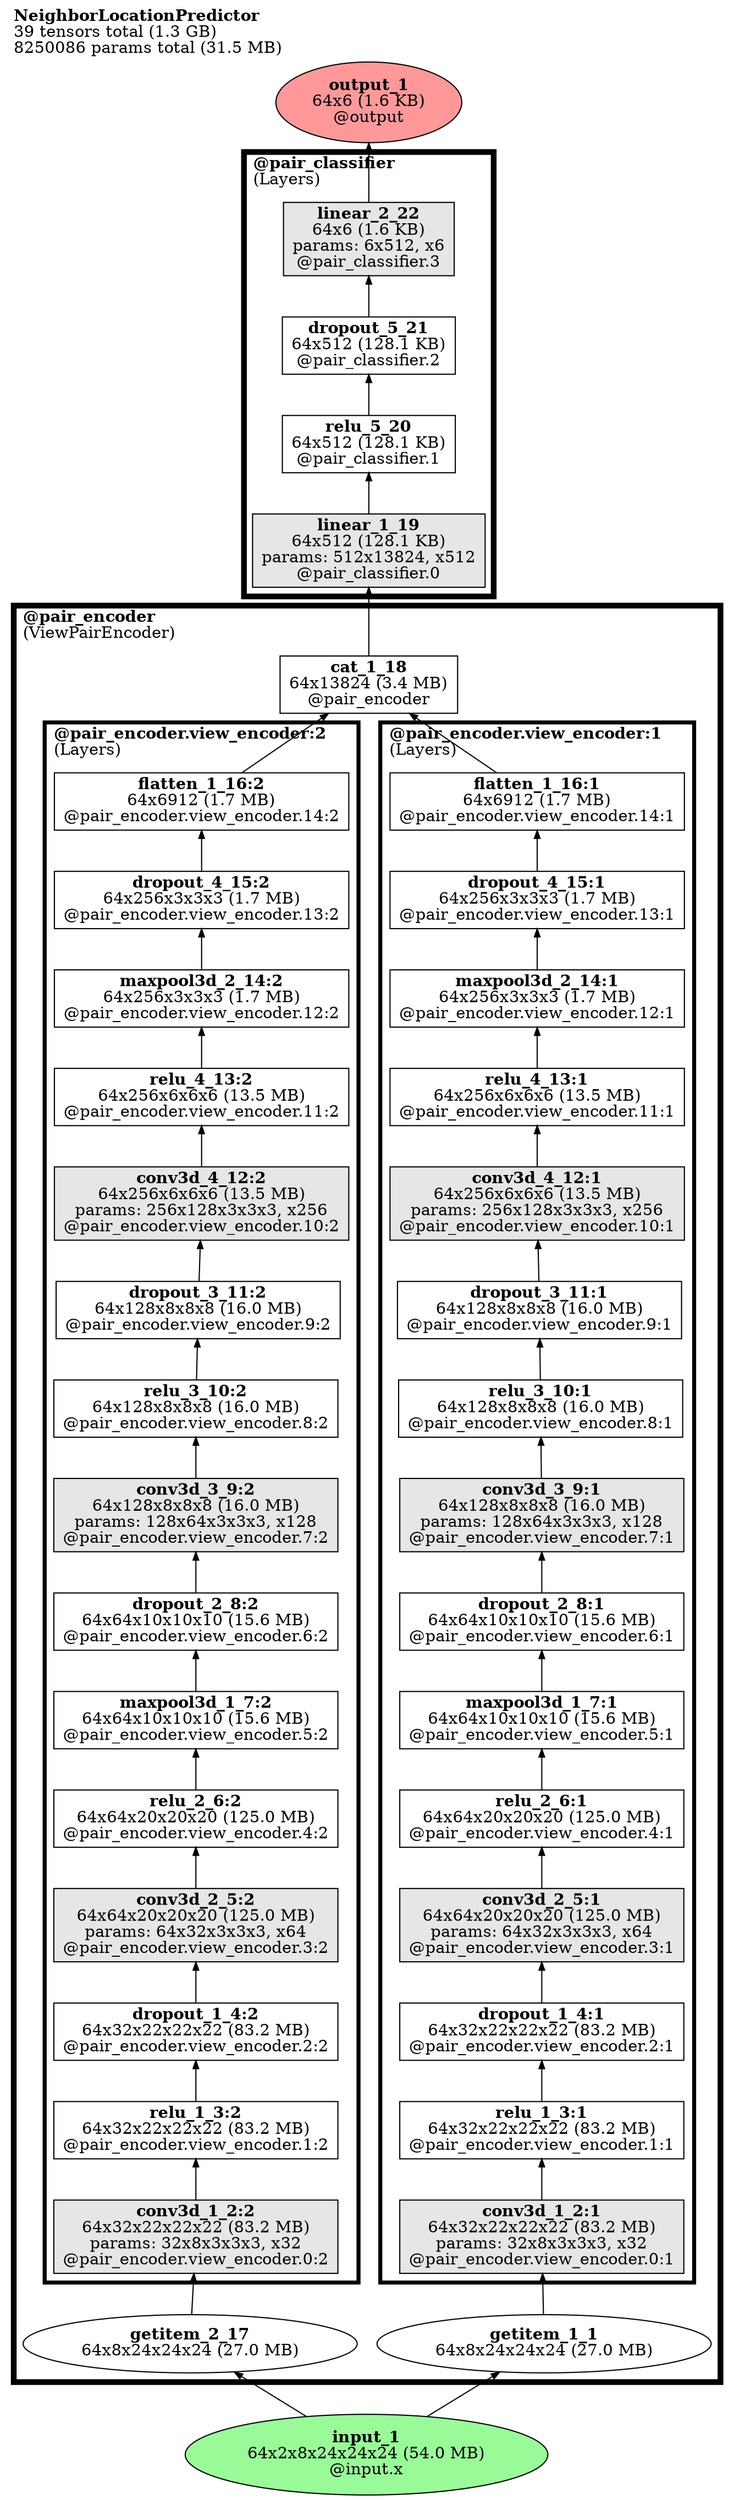 // Computational graph for the feedforward sweep
digraph NeighborLocationPredictor {
	graph [label=<<B>NeighborLocationPredictor</B><br align='left'/>39 tensors total (1.3 GB)<br align='left'/>8250086 params total (31.5 MB)<br align='left'/>> labeljust=left labelloc=t ordering=out rankdir=BT]
	node [ordering=out]
	input_1 [label=<<b>input_1</b><br/>64x2x8x24x24x24 (54.0 MB)<br/>@input.x> color=black fillcolor="#98FB98" fontcolor=black ordering=out shape=oval style="filled,solid"]
	input_1 -> getitem_1_1 [arrowsize=.7 color=black fontcolor=black labelfontsize=8 style=solid]
	input_1 -> getitem_2_17 [arrowsize=.7 color=black fontcolor=black labelfontsize=8 style=solid]
	getitem_1_1 [label=<<b>getitem_1_1</b><br/>64x8x24x24x24 (27.0 MB)> color=black fillcolor=white fontcolor=black ordering=out shape=oval style="filled,solid"]
	conv3d_1_2pass1 [label=<<b>conv3d_1_2:1</b><br/>64x32x22x22x22 (83.2 MB)<br/>params: 32x8x3x3x3, x32<br/>@pair_encoder.view_encoder.0:1> color=black fillcolor="#E6E6E6" fontcolor=black ordering=out shape=box style="filled,solid"]
	relu_1_3pass1 [label=<<b>relu_1_3:1</b><br/>64x32x22x22x22 (83.2 MB)<br/>@pair_encoder.view_encoder.1:1> color=black fillcolor=white fontcolor=black ordering=out shape=box style="filled,solid"]
	dropout_1_4pass1 [label=<<b>dropout_1_4:1</b><br/>64x32x22x22x22 (83.2 MB)<br/>@pair_encoder.view_encoder.2:1> color=black fillcolor=white fontcolor=black ordering=out shape=box style="filled,solid"]
	conv3d_2_5pass1 [label=<<b>conv3d_2_5:1</b><br/>64x64x20x20x20 (125.0 MB)<br/>params: 64x32x3x3x3, x64<br/>@pair_encoder.view_encoder.3:1> color=black fillcolor="#E6E6E6" fontcolor=black ordering=out shape=box style="filled,solid"]
	relu_2_6pass1 [label=<<b>relu_2_6:1</b><br/>64x64x20x20x20 (125.0 MB)<br/>@pair_encoder.view_encoder.4:1> color=black fillcolor=white fontcolor=black ordering=out shape=box style="filled,solid"]
	maxpool3d_1_7pass1 [label=<<b>maxpool3d_1_7:1</b><br/>64x64x10x10x10 (15.6 MB)<br/>@pair_encoder.view_encoder.5:1> color=black fillcolor=white fontcolor=black ordering=out shape=box style="filled,solid"]
	dropout_2_8pass1 [label=<<b>dropout_2_8:1</b><br/>64x64x10x10x10 (15.6 MB)<br/>@pair_encoder.view_encoder.6:1> color=black fillcolor=white fontcolor=black ordering=out shape=box style="filled,solid"]
	conv3d_3_9pass1 [label=<<b>conv3d_3_9:1</b><br/>64x128x8x8x8 (16.0 MB)<br/>params: 128x64x3x3x3, x128<br/>@pair_encoder.view_encoder.7:1> color=black fillcolor="#E6E6E6" fontcolor=black ordering=out shape=box style="filled,solid"]
	relu_3_10pass1 [label=<<b>relu_3_10:1</b><br/>64x128x8x8x8 (16.0 MB)<br/>@pair_encoder.view_encoder.8:1> color=black fillcolor=white fontcolor=black ordering=out shape=box style="filled,solid"]
	dropout_3_11pass1 [label=<<b>dropout_3_11:1</b><br/>64x128x8x8x8 (16.0 MB)<br/>@pair_encoder.view_encoder.9:1> color=black fillcolor=white fontcolor=black ordering=out shape=box style="filled,solid"]
	conv3d_4_12pass1 [label=<<b>conv3d_4_12:1</b><br/>64x256x6x6x6 (13.5 MB)<br/>params: 256x128x3x3x3, x256<br/>@pair_encoder.view_encoder.10:1> color=black fillcolor="#E6E6E6" fontcolor=black ordering=out shape=box style="filled,solid"]
	relu_4_13pass1 [label=<<b>relu_4_13:1</b><br/>64x256x6x6x6 (13.5 MB)<br/>@pair_encoder.view_encoder.11:1> color=black fillcolor=white fontcolor=black ordering=out shape=box style="filled,solid"]
	maxpool3d_2_14pass1 [label=<<b>maxpool3d_2_14:1</b><br/>64x256x3x3x3 (1.7 MB)<br/>@pair_encoder.view_encoder.12:1> color=black fillcolor=white fontcolor=black ordering=out shape=box style="filled,solid"]
	dropout_4_15pass1 [label=<<b>dropout_4_15:1</b><br/>64x256x3x3x3 (1.7 MB)<br/>@pair_encoder.view_encoder.13:1> color=black fillcolor=white fontcolor=black ordering=out shape=box style="filled,solid"]
	flatten_1_16pass1 [label=<<b>flatten_1_16:1</b><br/>64x6912 (1.7 MB)<br/>@pair_encoder.view_encoder.14:1> color=black fillcolor=white fontcolor=black ordering=out shape=box style="filled,solid"]
	getitem_2_17 [label=<<b>getitem_2_17</b><br/>64x8x24x24x24 (27.0 MB)> color=black fillcolor=white fontcolor=black ordering=out shape=oval style="filled,solid"]
	conv3d_1_2pass2 [label=<<b>conv3d_1_2:2</b><br/>64x32x22x22x22 (83.2 MB)<br/>params: 32x8x3x3x3, x32<br/>@pair_encoder.view_encoder.0:2> color=black fillcolor="#E6E6E6" fontcolor=black ordering=out shape=box style="filled,solid"]
	relu_1_3pass2 [label=<<b>relu_1_3:2</b><br/>64x32x22x22x22 (83.2 MB)<br/>@pair_encoder.view_encoder.1:2> color=black fillcolor=white fontcolor=black ordering=out shape=box style="filled,solid"]
	dropout_1_4pass2 [label=<<b>dropout_1_4:2</b><br/>64x32x22x22x22 (83.2 MB)<br/>@pair_encoder.view_encoder.2:2> color=black fillcolor=white fontcolor=black ordering=out shape=box style="filled,solid"]
	conv3d_2_5pass2 [label=<<b>conv3d_2_5:2</b><br/>64x64x20x20x20 (125.0 MB)<br/>params: 64x32x3x3x3, x64<br/>@pair_encoder.view_encoder.3:2> color=black fillcolor="#E6E6E6" fontcolor=black ordering=out shape=box style="filled,solid"]
	relu_2_6pass2 [label=<<b>relu_2_6:2</b><br/>64x64x20x20x20 (125.0 MB)<br/>@pair_encoder.view_encoder.4:2> color=black fillcolor=white fontcolor=black ordering=out shape=box style="filled,solid"]
	maxpool3d_1_7pass2 [label=<<b>maxpool3d_1_7:2</b><br/>64x64x10x10x10 (15.6 MB)<br/>@pair_encoder.view_encoder.5:2> color=black fillcolor=white fontcolor=black ordering=out shape=box style="filled,solid"]
	dropout_2_8pass2 [label=<<b>dropout_2_8:2</b><br/>64x64x10x10x10 (15.6 MB)<br/>@pair_encoder.view_encoder.6:2> color=black fillcolor=white fontcolor=black ordering=out shape=box style="filled,solid"]
	conv3d_3_9pass2 [label=<<b>conv3d_3_9:2</b><br/>64x128x8x8x8 (16.0 MB)<br/>params: 128x64x3x3x3, x128<br/>@pair_encoder.view_encoder.7:2> color=black fillcolor="#E6E6E6" fontcolor=black ordering=out shape=box style="filled,solid"]
	relu_3_10pass2 [label=<<b>relu_3_10:2</b><br/>64x128x8x8x8 (16.0 MB)<br/>@pair_encoder.view_encoder.8:2> color=black fillcolor=white fontcolor=black ordering=out shape=box style="filled,solid"]
	dropout_3_11pass2 [label=<<b>dropout_3_11:2</b><br/>64x128x8x8x8 (16.0 MB)<br/>@pair_encoder.view_encoder.9:2> color=black fillcolor=white fontcolor=black ordering=out shape=box style="filled,solid"]
	conv3d_4_12pass2 [label=<<b>conv3d_4_12:2</b><br/>64x256x6x6x6 (13.5 MB)<br/>params: 256x128x3x3x3, x256<br/>@pair_encoder.view_encoder.10:2> color=black fillcolor="#E6E6E6" fontcolor=black ordering=out shape=box style="filled,solid"]
	relu_4_13pass2 [label=<<b>relu_4_13:2</b><br/>64x256x6x6x6 (13.5 MB)<br/>@pair_encoder.view_encoder.11:2> color=black fillcolor=white fontcolor=black ordering=out shape=box style="filled,solid"]
	maxpool3d_2_14pass2 [label=<<b>maxpool3d_2_14:2</b><br/>64x256x3x3x3 (1.7 MB)<br/>@pair_encoder.view_encoder.12:2> color=black fillcolor=white fontcolor=black ordering=out shape=box style="filled,solid"]
	dropout_4_15pass2 [label=<<b>dropout_4_15:2</b><br/>64x256x3x3x3 (1.7 MB)<br/>@pair_encoder.view_encoder.13:2> color=black fillcolor=white fontcolor=black ordering=out shape=box style="filled,solid"]
	flatten_1_16pass2 [label=<<b>flatten_1_16:2</b><br/>64x6912 (1.7 MB)<br/>@pair_encoder.view_encoder.14:2> color=black fillcolor=white fontcolor=black ordering=out shape=box style="filled,solid"]
	cat_1_18 [label=<<b>cat_1_18</b><br/>64x13824 (3.4 MB)<br/>@pair_encoder> color=black fillcolor=white fontcolor=black ordering=out shape=box style="filled,solid"]
	cat_1_18 -> linear_1_19 [arrowsize=.7 color=black fontcolor=black labelfontsize=8 style=solid]
	linear_1_19 [label=<<b>linear_1_19</b><br/>64x512 (128.1 KB)<br/>params: 512x13824, x512<br/>@pair_classifier.0> color=black fillcolor="#E6E6E6" fontcolor=black ordering=out shape=box style="filled,solid"]
	relu_5_20 [label=<<b>relu_5_20</b><br/>64x512 (128.1 KB)<br/>@pair_classifier.1> color=black fillcolor=white fontcolor=black ordering=out shape=box style="filled,solid"]
	dropout_5_21 [label=<<b>dropout_5_21</b><br/>64x512 (128.1 KB)<br/>@pair_classifier.2> color=black fillcolor=white fontcolor=black ordering=out shape=box style="filled,solid"]
	linear_2_22 [label=<<b>linear_2_22</b><br/>64x6 (1.6 KB)<br/>params: 6x512, x6<br/>@pair_classifier.3> color=black fillcolor="#E6E6E6" fontcolor=black ordering=out shape=box style="filled,solid"]
	linear_2_22 -> output_1 [arrowsize=.7 color=black fontcolor=black labelfontsize=8 style=solid]
	output_1 [label=<<b>output_1</b><br/>64x6 (1.6 KB)<br/>@output> color=black fillcolor="#ff9999" fontcolor=black ordering=out shape=oval style="filled,solid"]
	{
		rank=sink
		output_1
	}
	subgraph cluster_pair_encoder_pass1 {
		fillcolor=white label=<<B>@pair_encoder</B><br align='left'/>(ViewPairEncoder)<br align='left'/>> labelloc=b penwidth=5.0 style="filled,solid"
		getitem_1_1 -> conv3d_1_2pass1 [arrowsize=.7 color=black fontcolor=black labelfontsize=8 style=solid]
		flatten_1_16pass1 -> cat_1_18 [arrowsize=.7 color=black fontcolor=black labelfontsize=8 style=solid]
		getitem_2_17 -> conv3d_1_2pass2 [arrowsize=.7 color=black fontcolor=black labelfontsize=8 style=solid]
		flatten_1_16pass2 -> cat_1_18 [arrowsize=.7 color=black fontcolor=black labelfontsize=8 style=solid]
	}
	subgraph cluster_pair_classifier_pass1 {
		fillcolor=white label=<<B>@pair_classifier</B><br align='left'/>(Layers)<br align='left'/>> labelloc=b penwidth=5.0 style="filled,solid"
		linear_1_19 -> relu_5_20 [arrowsize=.7 color=black fontcolor=black labelfontsize=8 style=solid]
		relu_5_20 -> dropout_5_21 [arrowsize=.7 color=black fontcolor=black labelfontsize=8 style=solid]
		dropout_5_21 -> linear_2_22 [arrowsize=.7 color=black fontcolor=black labelfontsize=8 style=solid]
	}
	subgraph cluster_pair_encoder_pass1 {
		subgraph "cluster_pair_encoder.view_encoder_pass1" {
			fillcolor=white label=<<B>@pair_encoder.view_encoder:1</B><br align='left'/>(Layers)<br align='left'/>> labelloc=b penwidth=3.5 style="filled,solid"
			conv3d_1_2pass1 -> relu_1_3pass1 [arrowsize=.7 color=black fontcolor=black labelfontsize=8 style=solid]
			relu_1_3pass1 -> dropout_1_4pass1 [arrowsize=.7 color=black fontcolor=black labelfontsize=8 style=solid]
			dropout_1_4pass1 -> conv3d_2_5pass1 [arrowsize=.7 color=black fontcolor=black labelfontsize=8 style=solid]
			conv3d_2_5pass1 -> relu_2_6pass1 [arrowsize=.7 color=black fontcolor=black labelfontsize=8 style=solid]
			relu_2_6pass1 -> maxpool3d_1_7pass1 [arrowsize=.7 color=black fontcolor=black labelfontsize=8 style=solid]
			maxpool3d_1_7pass1 -> dropout_2_8pass1 [arrowsize=.7 color=black fontcolor=black labelfontsize=8 style=solid]
			dropout_2_8pass1 -> conv3d_3_9pass1 [arrowsize=.7 color=black fontcolor=black labelfontsize=8 style=solid]
			conv3d_3_9pass1 -> relu_3_10pass1 [arrowsize=.7 color=black fontcolor=black labelfontsize=8 style=solid]
			relu_3_10pass1 -> dropout_3_11pass1 [arrowsize=.7 color=black fontcolor=black labelfontsize=8 style=solid]
			dropout_3_11pass1 -> conv3d_4_12pass1 [arrowsize=.7 color=black fontcolor=black labelfontsize=8 style=solid]
			conv3d_4_12pass1 -> relu_4_13pass1 [arrowsize=.7 color=black fontcolor=black labelfontsize=8 style=solid]
			relu_4_13pass1 -> maxpool3d_2_14pass1 [arrowsize=.7 color=black fontcolor=black labelfontsize=8 style=solid]
			maxpool3d_2_14pass1 -> dropout_4_15pass1 [arrowsize=.7 color=black fontcolor=black labelfontsize=8 style=solid]
			dropout_4_15pass1 -> flatten_1_16pass1 [arrowsize=.7 color=black fontcolor=black labelfontsize=8 style=solid]
		}
	}
	subgraph cluster_pair_encoder_pass1 {
		subgraph "cluster_pair_encoder.view_encoder_pass2" {
			fillcolor=white label=<<B>@pair_encoder.view_encoder:2</B><br align='left'/>(Layers)<br align='left'/>> labelloc=b penwidth=3.5 style="filled,solid"
			conv3d_1_2pass2 -> relu_1_3pass2 [arrowsize=.7 color=black fontcolor=black labelfontsize=8 style=solid]
			relu_1_3pass2 -> dropout_1_4pass2 [arrowsize=.7 color=black fontcolor=black labelfontsize=8 style=solid]
			dropout_1_4pass2 -> conv3d_2_5pass2 [arrowsize=.7 color=black fontcolor=black labelfontsize=8 style=solid]
			conv3d_2_5pass2 -> relu_2_6pass2 [arrowsize=.7 color=black fontcolor=black labelfontsize=8 style=solid]
			relu_2_6pass2 -> maxpool3d_1_7pass2 [arrowsize=.7 color=black fontcolor=black labelfontsize=8 style=solid]
			maxpool3d_1_7pass2 -> dropout_2_8pass2 [arrowsize=.7 color=black fontcolor=black labelfontsize=8 style=solid]
			dropout_2_8pass2 -> conv3d_3_9pass2 [arrowsize=.7 color=black fontcolor=black labelfontsize=8 style=solid]
			conv3d_3_9pass2 -> relu_3_10pass2 [arrowsize=.7 color=black fontcolor=black labelfontsize=8 style=solid]
			relu_3_10pass2 -> dropout_3_11pass2 [arrowsize=.7 color=black fontcolor=black labelfontsize=8 style=solid]
			dropout_3_11pass2 -> conv3d_4_12pass2 [arrowsize=.7 color=black fontcolor=black labelfontsize=8 style=solid]
			conv3d_4_12pass2 -> relu_4_13pass2 [arrowsize=.7 color=black fontcolor=black labelfontsize=8 style=solid]
			relu_4_13pass2 -> maxpool3d_2_14pass2 [arrowsize=.7 color=black fontcolor=black labelfontsize=8 style=solid]
			maxpool3d_2_14pass2 -> dropout_4_15pass2 [arrowsize=.7 color=black fontcolor=black labelfontsize=8 style=solid]
			dropout_4_15pass2 -> flatten_1_16pass2 [arrowsize=.7 color=black fontcolor=black labelfontsize=8 style=solid]
		}
	}
	subgraph cluster_pair_classifier_pass1 {
		subgraph "cluster_pair_classifier.0_pass1" {
			fillcolor=white label=<<B>@pair_classifier.0</B><br align='left'/>(Linear)<br align='left'/>> labelloc=b penwidth=3.5 style="filled,dashed"
		}
	}
	subgraph cluster_pair_classifier_pass1 {
		subgraph "cluster_pair_classifier.1_pass1" {
			fillcolor=white label=<<B>@pair_classifier.1</B><br align='left'/>(ReLU)<br align='left'/>> labelloc=b penwidth=3.5 style="filled,dashed"
		}
	}
	subgraph cluster_pair_classifier_pass1 {
		subgraph "cluster_pair_classifier.2_pass1" {
			fillcolor=white label=<<B>@pair_classifier.2</B><br align='left'/>(Dropout)<br align='left'/>> labelloc=b penwidth=3.5 style="filled,dashed"
		}
	}
	subgraph cluster_pair_classifier_pass1 {
		subgraph "cluster_pair_classifier.3_pass1" {
			fillcolor=white label=<<B>@pair_classifier.3</B><br align='left'/>(Linear)<br align='left'/>> labelloc=b penwidth=3.5 style="filled,dashed"
		}
	}
	subgraph cluster_pair_encoder_pass1 {
		subgraph "cluster_pair_encoder.view_encoder_pass1" {
			subgraph "cluster_pair_encoder.view_encoder.0_pass1" {
				fillcolor=white label=<<B>@pair_encoder.view_encoder.0:1</B><br align='left'/>(Conv3d)<br align='left'/>> labelloc=b penwidth=2.0 style="filled,dashed"
			}
		}
	}
	subgraph cluster_pair_encoder_pass1 {
		subgraph "cluster_pair_encoder.view_encoder_pass1" {
			subgraph "cluster_pair_encoder.view_encoder.1_pass1" {
				fillcolor=white label=<<B>@pair_encoder.view_encoder.1:1</B><br align='left'/>(ReLU)<br align='left'/>> labelloc=b penwidth=2.0 style="filled,dashed"
			}
		}
	}
	subgraph cluster_pair_encoder_pass1 {
		subgraph "cluster_pair_encoder.view_encoder_pass1" {
			subgraph "cluster_pair_encoder.view_encoder.2_pass1" {
				fillcolor=white label=<<B>@pair_encoder.view_encoder.2:1</B><br align='left'/>(Dropout)<br align='left'/>> labelloc=b penwidth=2.0 style="filled,dashed"
			}
		}
	}
	subgraph cluster_pair_encoder_pass1 {
		subgraph "cluster_pair_encoder.view_encoder_pass1" {
			subgraph "cluster_pair_encoder.view_encoder.3_pass1" {
				fillcolor=white label=<<B>@pair_encoder.view_encoder.3:1</B><br align='left'/>(Conv3d)<br align='left'/>> labelloc=b penwidth=2.0 style="filled,dashed"
			}
		}
	}
	subgraph cluster_pair_encoder_pass1 {
		subgraph "cluster_pair_encoder.view_encoder_pass1" {
			subgraph "cluster_pair_encoder.view_encoder.4_pass1" {
				fillcolor=white label=<<B>@pair_encoder.view_encoder.4:1</B><br align='left'/>(ReLU)<br align='left'/>> labelloc=b penwidth=2.0 style="filled,dashed"
			}
		}
	}
	subgraph cluster_pair_encoder_pass1 {
		subgraph "cluster_pair_encoder.view_encoder_pass1" {
			subgraph "cluster_pair_encoder.view_encoder.5_pass1" {
				fillcolor=white label=<<B>@pair_encoder.view_encoder.5:1</B><br align='left'/>(MaxPool3d)<br align='left'/>> labelloc=b penwidth=2.0 style="filled,dashed"
			}
		}
	}
	subgraph cluster_pair_encoder_pass1 {
		subgraph "cluster_pair_encoder.view_encoder_pass1" {
			subgraph "cluster_pair_encoder.view_encoder.6_pass1" {
				fillcolor=white label=<<B>@pair_encoder.view_encoder.6:1</B><br align='left'/>(Dropout)<br align='left'/>> labelloc=b penwidth=2.0 style="filled,dashed"
			}
		}
	}
	subgraph cluster_pair_encoder_pass1 {
		subgraph "cluster_pair_encoder.view_encoder_pass1" {
			subgraph "cluster_pair_encoder.view_encoder.7_pass1" {
				fillcolor=white label=<<B>@pair_encoder.view_encoder.7:1</B><br align='left'/>(Conv3d)<br align='left'/>> labelloc=b penwidth=2.0 style="filled,dashed"
			}
		}
	}
	subgraph cluster_pair_encoder_pass1 {
		subgraph "cluster_pair_encoder.view_encoder_pass1" {
			subgraph "cluster_pair_encoder.view_encoder.8_pass1" {
				fillcolor=white label=<<B>@pair_encoder.view_encoder.8:1</B><br align='left'/>(ReLU)<br align='left'/>> labelloc=b penwidth=2.0 style="filled,dashed"
			}
		}
	}
	subgraph cluster_pair_encoder_pass1 {
		subgraph "cluster_pair_encoder.view_encoder_pass1" {
			subgraph "cluster_pair_encoder.view_encoder.9_pass1" {
				fillcolor=white label=<<B>@pair_encoder.view_encoder.9:1</B><br align='left'/>(Dropout)<br align='left'/>> labelloc=b penwidth=2.0 style="filled,dashed"
			}
		}
	}
	subgraph cluster_pair_encoder_pass1 {
		subgraph "cluster_pair_encoder.view_encoder_pass1" {
			subgraph "cluster_pair_encoder.view_encoder.10_pass1" {
				fillcolor=white label=<<B>@pair_encoder.view_encoder.10:1</B><br align='left'/>(Conv3d)<br align='left'/>> labelloc=b penwidth=2.0 style="filled,dashed"
			}
		}
	}
	subgraph cluster_pair_encoder_pass1 {
		subgraph "cluster_pair_encoder.view_encoder_pass1" {
			subgraph "cluster_pair_encoder.view_encoder.11_pass1" {
				fillcolor=white label=<<B>@pair_encoder.view_encoder.11:1</B><br align='left'/>(ReLU)<br align='left'/>> labelloc=b penwidth=2.0 style="filled,dashed"
			}
		}
	}
	subgraph cluster_pair_encoder_pass1 {
		subgraph "cluster_pair_encoder.view_encoder_pass1" {
			subgraph "cluster_pair_encoder.view_encoder.12_pass1" {
				fillcolor=white label=<<B>@pair_encoder.view_encoder.12:1</B><br align='left'/>(MaxPool3d)<br align='left'/>> labelloc=b penwidth=2.0 style="filled,dashed"
			}
		}
	}
	subgraph cluster_pair_encoder_pass1 {
		subgraph "cluster_pair_encoder.view_encoder_pass1" {
			subgraph "cluster_pair_encoder.view_encoder.13_pass1" {
				fillcolor=white label=<<B>@pair_encoder.view_encoder.13:1</B><br align='left'/>(Dropout)<br align='left'/>> labelloc=b penwidth=2.0 style="filled,dashed"
			}
		}
	}
	subgraph cluster_pair_encoder_pass1 {
		subgraph "cluster_pair_encoder.view_encoder_pass1" {
			subgraph "cluster_pair_encoder.view_encoder.14_pass1" {
				fillcolor=white label=<<B>@pair_encoder.view_encoder.14:1</B><br align='left'/>(Flatten)<br align='left'/>> labelloc=b penwidth=2.0 style="filled,dashed"
			}
		}
	}
	subgraph cluster_pair_encoder_pass1 {
		subgraph "cluster_pair_encoder.view_encoder_pass2" {
			subgraph "cluster_pair_encoder.view_encoder.0_pass2" {
				fillcolor=white label=<<B>@pair_encoder.view_encoder.0:2</B><br align='left'/>(Conv3d)<br align='left'/>> labelloc=b penwidth=2.0 style="filled,dashed"
			}
		}
	}
	subgraph cluster_pair_encoder_pass1 {
		subgraph "cluster_pair_encoder.view_encoder_pass2" {
			subgraph "cluster_pair_encoder.view_encoder.1_pass2" {
				fillcolor=white label=<<B>@pair_encoder.view_encoder.1:2</B><br align='left'/>(ReLU)<br align='left'/>> labelloc=b penwidth=2.0 style="filled,dashed"
			}
		}
	}
	subgraph cluster_pair_encoder_pass1 {
		subgraph "cluster_pair_encoder.view_encoder_pass2" {
			subgraph "cluster_pair_encoder.view_encoder.2_pass2" {
				fillcolor=white label=<<B>@pair_encoder.view_encoder.2:2</B><br align='left'/>(Dropout)<br align='left'/>> labelloc=b penwidth=2.0 style="filled,dashed"
			}
		}
	}
	subgraph cluster_pair_encoder_pass1 {
		subgraph "cluster_pair_encoder.view_encoder_pass2" {
			subgraph "cluster_pair_encoder.view_encoder.3_pass2" {
				fillcolor=white label=<<B>@pair_encoder.view_encoder.3:2</B><br align='left'/>(Conv3d)<br align='left'/>> labelloc=b penwidth=2.0 style="filled,dashed"
			}
		}
	}
	subgraph cluster_pair_encoder_pass1 {
		subgraph "cluster_pair_encoder.view_encoder_pass2" {
			subgraph "cluster_pair_encoder.view_encoder.4_pass2" {
				fillcolor=white label=<<B>@pair_encoder.view_encoder.4:2</B><br align='left'/>(ReLU)<br align='left'/>> labelloc=b penwidth=2.0 style="filled,dashed"
			}
		}
	}
	subgraph cluster_pair_encoder_pass1 {
		subgraph "cluster_pair_encoder.view_encoder_pass2" {
			subgraph "cluster_pair_encoder.view_encoder.5_pass2" {
				fillcolor=white label=<<B>@pair_encoder.view_encoder.5:2</B><br align='left'/>(MaxPool3d)<br align='left'/>> labelloc=b penwidth=2.0 style="filled,dashed"
			}
		}
	}
	subgraph cluster_pair_encoder_pass1 {
		subgraph "cluster_pair_encoder.view_encoder_pass2" {
			subgraph "cluster_pair_encoder.view_encoder.6_pass2" {
				fillcolor=white label=<<B>@pair_encoder.view_encoder.6:2</B><br align='left'/>(Dropout)<br align='left'/>> labelloc=b penwidth=2.0 style="filled,dashed"
			}
		}
	}
	subgraph cluster_pair_encoder_pass1 {
		subgraph "cluster_pair_encoder.view_encoder_pass2" {
			subgraph "cluster_pair_encoder.view_encoder.7_pass2" {
				fillcolor=white label=<<B>@pair_encoder.view_encoder.7:2</B><br align='left'/>(Conv3d)<br align='left'/>> labelloc=b penwidth=2.0 style="filled,dashed"
			}
		}
	}
	subgraph cluster_pair_encoder_pass1 {
		subgraph "cluster_pair_encoder.view_encoder_pass2" {
			subgraph "cluster_pair_encoder.view_encoder.8_pass2" {
				fillcolor=white label=<<B>@pair_encoder.view_encoder.8:2</B><br align='left'/>(ReLU)<br align='left'/>> labelloc=b penwidth=2.0 style="filled,dashed"
			}
		}
	}
	subgraph cluster_pair_encoder_pass1 {
		subgraph "cluster_pair_encoder.view_encoder_pass2" {
			subgraph "cluster_pair_encoder.view_encoder.9_pass2" {
				fillcolor=white label=<<B>@pair_encoder.view_encoder.9:2</B><br align='left'/>(Dropout)<br align='left'/>> labelloc=b penwidth=2.0 style="filled,dashed"
			}
		}
	}
	subgraph cluster_pair_encoder_pass1 {
		subgraph "cluster_pair_encoder.view_encoder_pass2" {
			subgraph "cluster_pair_encoder.view_encoder.10_pass2" {
				fillcolor=white label=<<B>@pair_encoder.view_encoder.10:2</B><br align='left'/>(Conv3d)<br align='left'/>> labelloc=b penwidth=2.0 style="filled,dashed"
			}
		}
	}
	subgraph cluster_pair_encoder_pass1 {
		subgraph "cluster_pair_encoder.view_encoder_pass2" {
			subgraph "cluster_pair_encoder.view_encoder.11_pass2" {
				fillcolor=white label=<<B>@pair_encoder.view_encoder.11:2</B><br align='left'/>(ReLU)<br align='left'/>> labelloc=b penwidth=2.0 style="filled,dashed"
			}
		}
	}
	subgraph cluster_pair_encoder_pass1 {
		subgraph "cluster_pair_encoder.view_encoder_pass2" {
			subgraph "cluster_pair_encoder.view_encoder.12_pass2" {
				fillcolor=white label=<<B>@pair_encoder.view_encoder.12:2</B><br align='left'/>(MaxPool3d)<br align='left'/>> labelloc=b penwidth=2.0 style="filled,dashed"
			}
		}
	}
	subgraph cluster_pair_encoder_pass1 {
		subgraph "cluster_pair_encoder.view_encoder_pass2" {
			subgraph "cluster_pair_encoder.view_encoder.13_pass2" {
				fillcolor=white label=<<B>@pair_encoder.view_encoder.13:2</B><br align='left'/>(Dropout)<br align='left'/>> labelloc=b penwidth=2.0 style="filled,dashed"
			}
		}
	}
	subgraph cluster_pair_encoder_pass1 {
		subgraph "cluster_pair_encoder.view_encoder_pass2" {
			subgraph "cluster_pair_encoder.view_encoder.14_pass2" {
				fillcolor=white label=<<B>@pair_encoder.view_encoder.14:2</B><br align='left'/>(Flatten)<br align='left'/>> labelloc=b penwidth=2.0 style="filled,dashed"
			}
		}
	}
}
